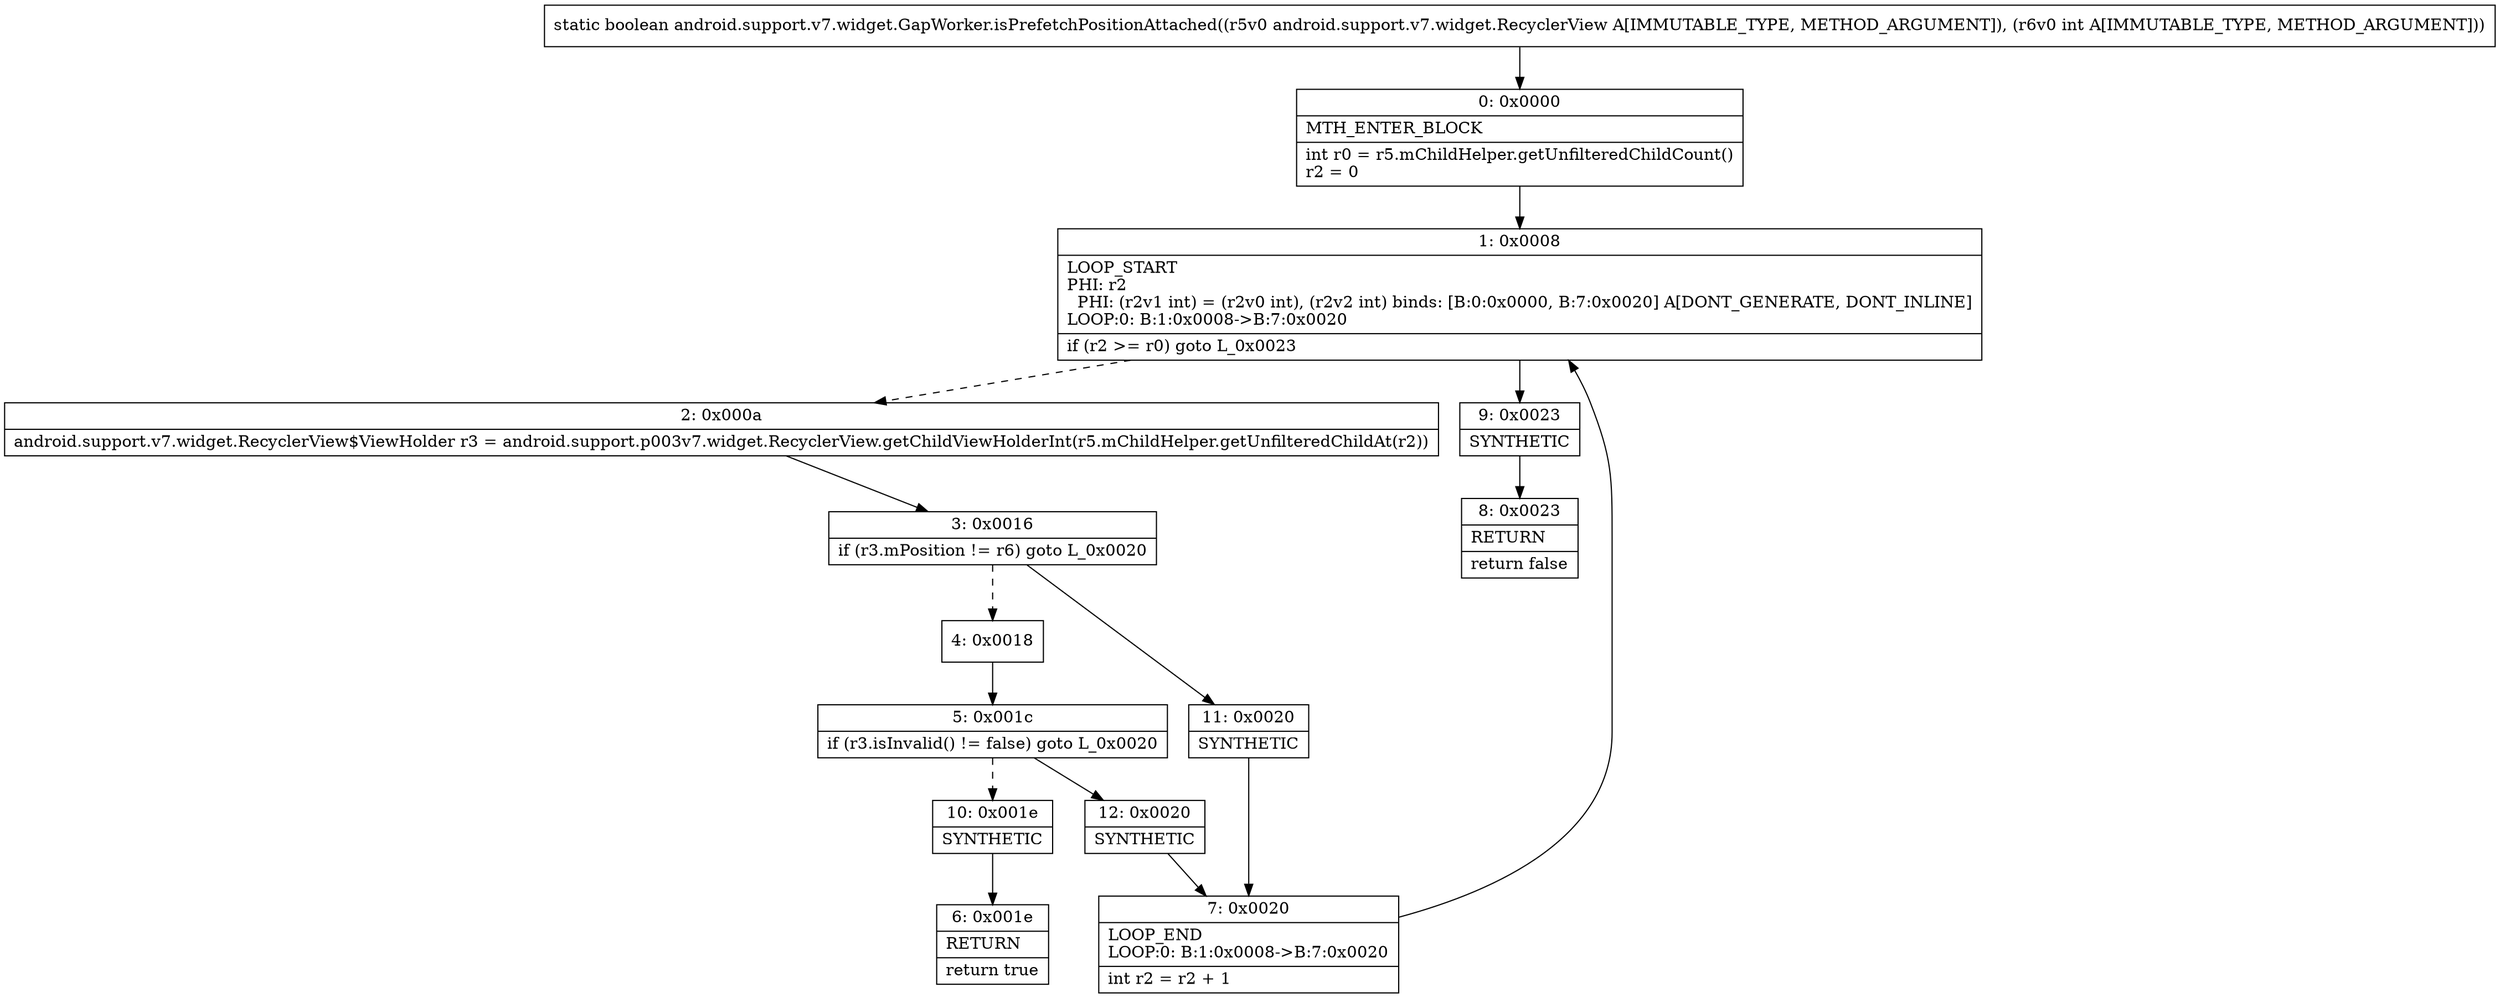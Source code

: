 digraph "CFG forandroid.support.v7.widget.GapWorker.isPrefetchPositionAttached(Landroid\/support\/v7\/widget\/RecyclerView;I)Z" {
Node_0 [shape=record,label="{0\:\ 0x0000|MTH_ENTER_BLOCK\l|int r0 = r5.mChildHelper.getUnfilteredChildCount()\lr2 = 0\l}"];
Node_1 [shape=record,label="{1\:\ 0x0008|LOOP_START\lPHI: r2 \l  PHI: (r2v1 int) = (r2v0 int), (r2v2 int) binds: [B:0:0x0000, B:7:0x0020] A[DONT_GENERATE, DONT_INLINE]\lLOOP:0: B:1:0x0008\-\>B:7:0x0020\l|if (r2 \>= r0) goto L_0x0023\l}"];
Node_2 [shape=record,label="{2\:\ 0x000a|android.support.v7.widget.RecyclerView$ViewHolder r3 = android.support.p003v7.widget.RecyclerView.getChildViewHolderInt(r5.mChildHelper.getUnfilteredChildAt(r2))\l}"];
Node_3 [shape=record,label="{3\:\ 0x0016|if (r3.mPosition != r6) goto L_0x0020\l}"];
Node_4 [shape=record,label="{4\:\ 0x0018}"];
Node_5 [shape=record,label="{5\:\ 0x001c|if (r3.isInvalid() != false) goto L_0x0020\l}"];
Node_6 [shape=record,label="{6\:\ 0x001e|RETURN\l|return true\l}"];
Node_7 [shape=record,label="{7\:\ 0x0020|LOOP_END\lLOOP:0: B:1:0x0008\-\>B:7:0x0020\l|int r2 = r2 + 1\l}"];
Node_8 [shape=record,label="{8\:\ 0x0023|RETURN\l|return false\l}"];
Node_9 [shape=record,label="{9\:\ 0x0023|SYNTHETIC\l}"];
Node_10 [shape=record,label="{10\:\ 0x001e|SYNTHETIC\l}"];
Node_11 [shape=record,label="{11\:\ 0x0020|SYNTHETIC\l}"];
Node_12 [shape=record,label="{12\:\ 0x0020|SYNTHETIC\l}"];
MethodNode[shape=record,label="{static boolean android.support.v7.widget.GapWorker.isPrefetchPositionAttached((r5v0 android.support.v7.widget.RecyclerView A[IMMUTABLE_TYPE, METHOD_ARGUMENT]), (r6v0 int A[IMMUTABLE_TYPE, METHOD_ARGUMENT])) }"];
MethodNode -> Node_0;
Node_0 -> Node_1;
Node_1 -> Node_2[style=dashed];
Node_1 -> Node_9;
Node_2 -> Node_3;
Node_3 -> Node_4[style=dashed];
Node_3 -> Node_11;
Node_4 -> Node_5;
Node_5 -> Node_10[style=dashed];
Node_5 -> Node_12;
Node_7 -> Node_1;
Node_9 -> Node_8;
Node_10 -> Node_6;
Node_11 -> Node_7;
Node_12 -> Node_7;
}

